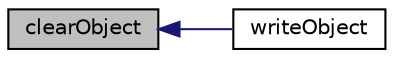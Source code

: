 digraph "clearObject"
{
  bgcolor="transparent";
  edge [fontname="Helvetica",fontsize="10",labelfontname="Helvetica",labelfontsize="10"];
  node [fontname="Helvetica",fontsize="10",shape=record];
  rankdir="LR";
  Node118 [label="clearObject",height=0.2,width=0.4,color="black", fillcolor="grey75", style="filled", fontcolor="black"];
  Node118 -> Node119 [dir="back",color="midnightblue",fontsize="10",style="solid",fontname="Helvetica"];
  Node119 [label="writeObject",height=0.2,width=0.4,color="black",URL="$a27233.html#aa59ad832f75ce152696fd17f3f98f0c3",tooltip="Write field if present in objectRegistry. "];
}
